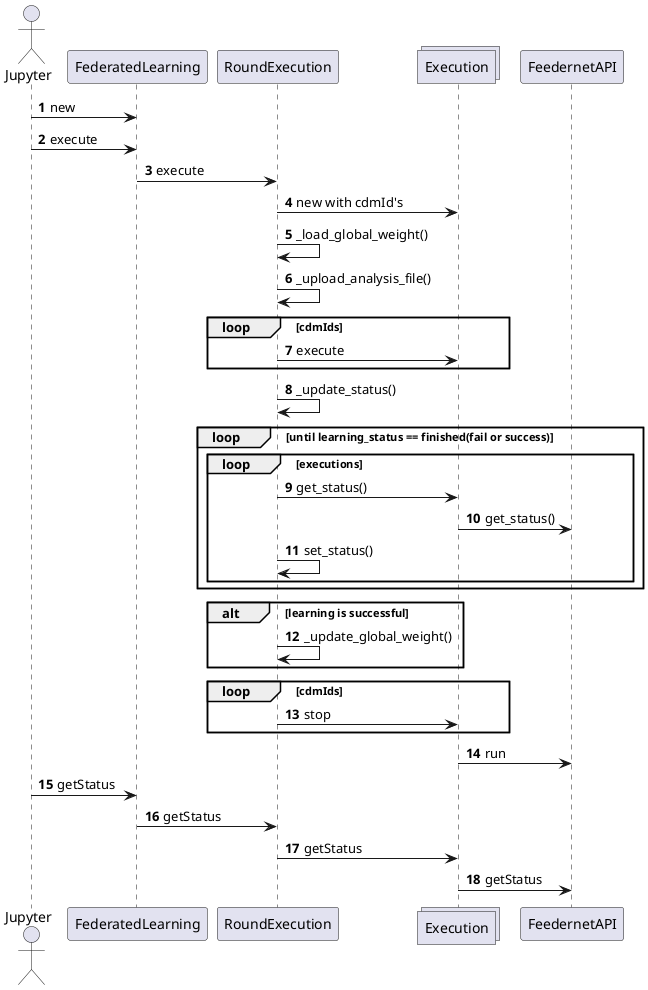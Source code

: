 @startuml
'https://plantuml.com/sequence-diagram

autonumber
actor Jupyter
participant FederatedLearning
participant RoundExecution
collections Execution
participant FeedernetAPI


Jupyter -> FederatedLearning: new
Jupyter -> FederatedLearning: execute
FederatedLearning -> RoundExecution: execute
RoundExecution -> Execution: new with cdmId's
RoundExecution -> RoundExecution: _load_global_weight()
RoundExecution -> RoundExecution: _upload_analysis_file()
loop cdmIds
RoundExecution -> Execution: execute
end
RoundExecution -> RoundExecution: _update_status()

loop until learning_status == finished(fail or success)
    loop executions
        RoundExecution -> Execution: get_status()
        Execution -> FeedernetAPI: get_status()
        RoundExecution -> RoundExecution: set_status()
    end
end

alt learning is successful
RoundExecution -> RoundExecution: _update_global_weight()
end

loop cdmIds
RoundExecution -> Execution: stop
end

Execution -> FeedernetAPI: run
Jupyter -> FederatedLearning: getStatus
FederatedLearning -> RoundExecution: getStatus
RoundExecution -> Execution: getStatus
Execution -> FeedernetAPI: getStatus
@enduml